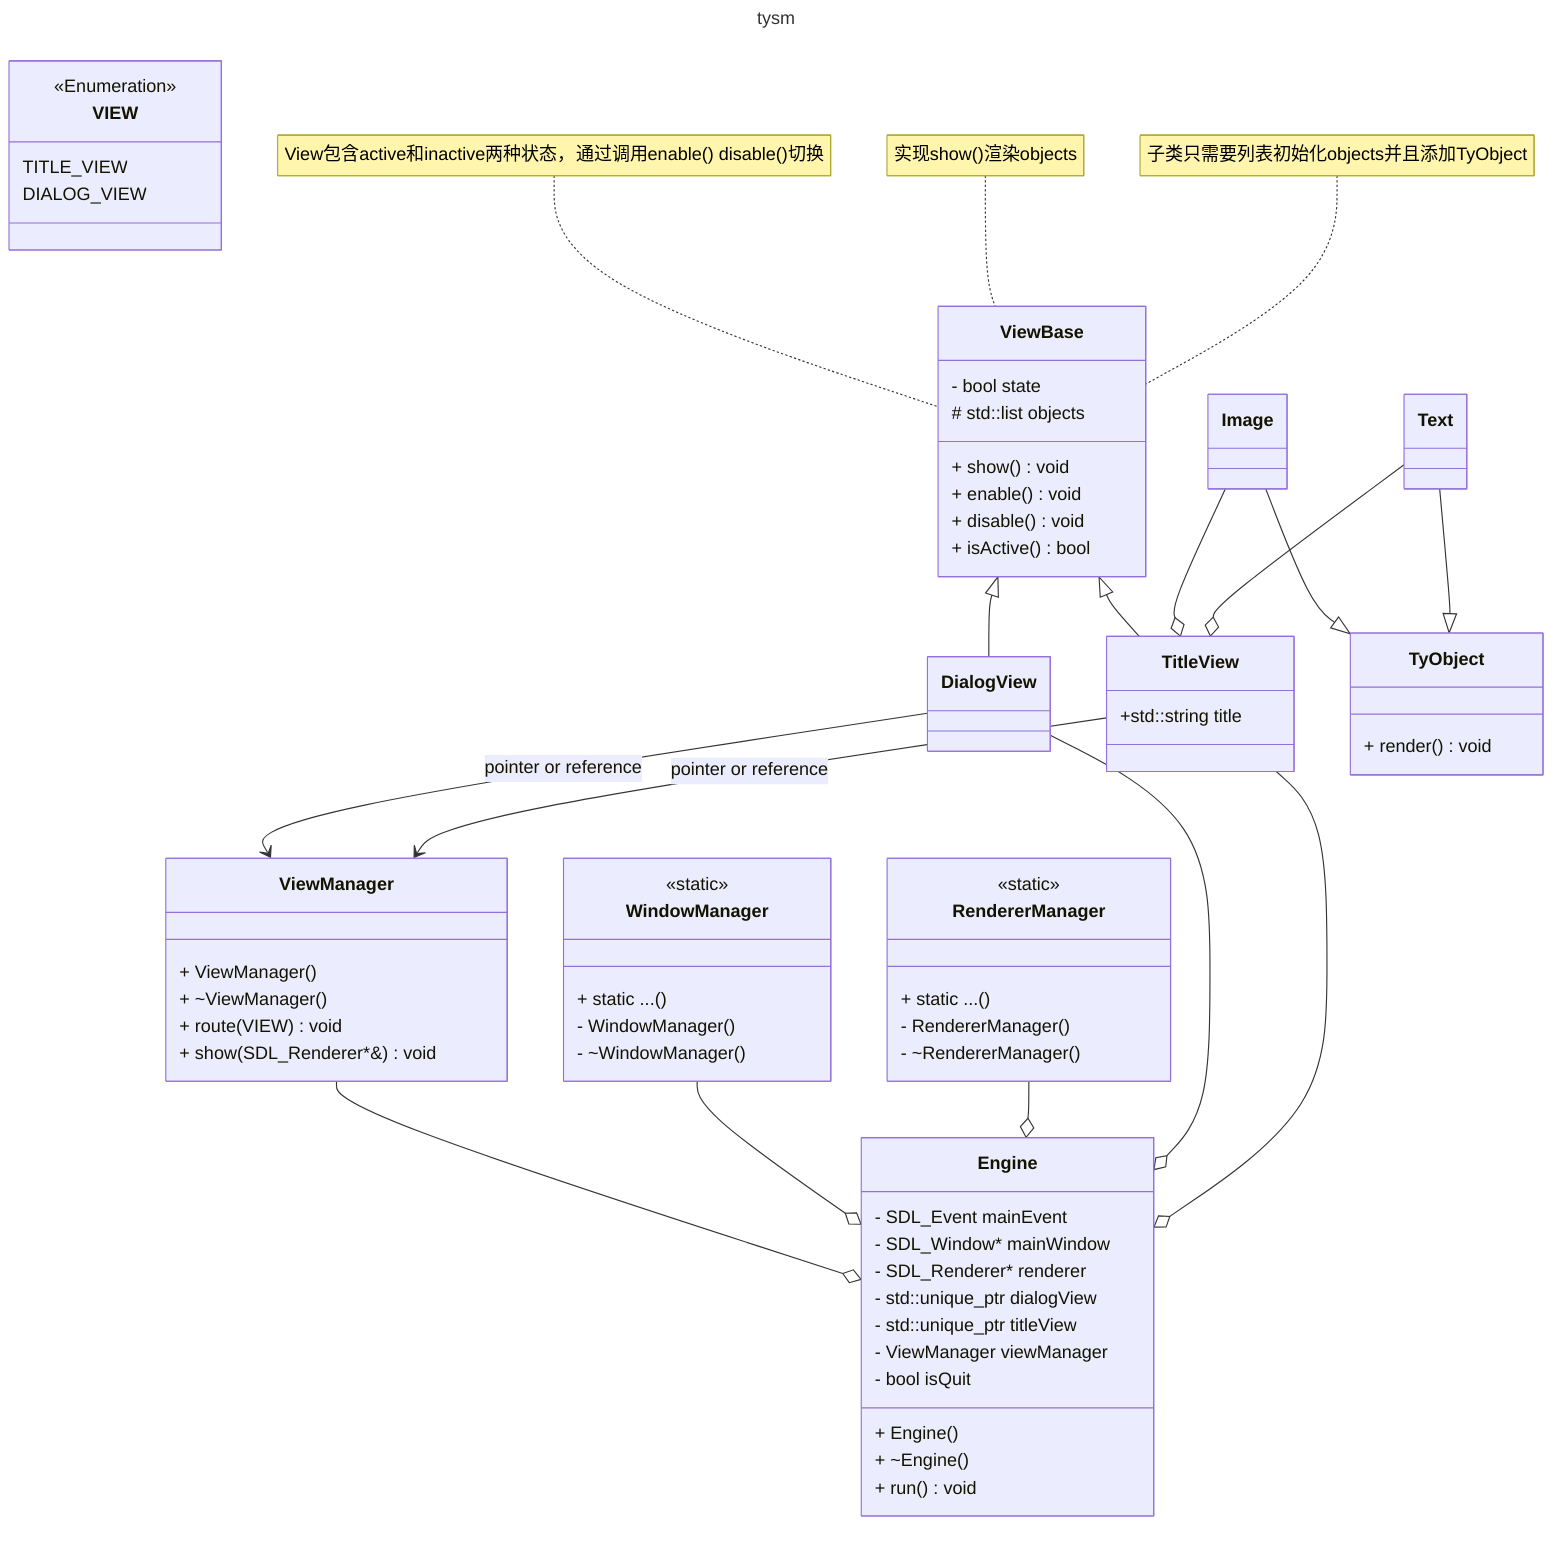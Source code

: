 ---
title: tysm
---
classDiagram

    class Engine{
        + Engine()
        + ~Engine()
        + run() void
        - SDL_Event mainEvent
        - SDL_Window* mainWindow
        - SDL_Renderer* renderer
        - std::unique_ptr<DialogView> dialogView
        - std::unique_ptr<TitleView> titleView
        - ViewManager viewManager
        - bool isQuit
    }

    class ViewManager{
    + ViewManager()
    + ~ViewManager()
    + route(VIEW) void
    + show(SDL_Renderer*&) void
    }
    ViewManager --o Engine


    class WindowManager{
        + static ...()
        - WindowManager()
        - ~WindowManager()
    }
    <<static>> WindowManager
    WindowManager --o Engine

    class RendererManager{
        + static ...()
        - RendererManager()
        - ~RendererManager()
    }
    <<static>> RendererManager
    RendererManager --o Engine

    class DialogView
    DialogView --o Engine
    DialogView --> ViewManager: pointer or reference
    ViewBase <|-- DialogView

    class TitleView{
        +std::string title
    }
    TitleView --o Engine
    TitleView --> ViewManager: pointer or reference
    ViewBase <|-- TitleView

    class ViewBase{
        + show() void
        + enable() void
        + disable() void
        + isActive() bool
        - bool state
        # std::list<TyObject&> objects
    }
    note for ViewBase "View包含active和inactive两种状态，通过调用enable() disable()切换"
    note for ViewBase "实现show()渲染objects"
    note for ViewBase "子类只需要列表初始化objects并且添加TyObject"
    class VIEW
    <<Enumeration>> VIEW
    VIEW : TITLE_VIEW
    VIEW : DIALOG_VIEW

    class TyObject{
        + render() void
    }

    class Image{
    }
    Image --|> TyObject
    Image --o TitleView

    class Text{
    }
    Text --|> TyObject
    Text --o TitleView